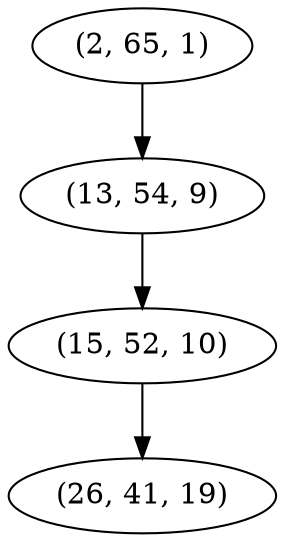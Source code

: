 digraph tree {
    "(2, 65, 1)";
    "(13, 54, 9)";
    "(15, 52, 10)";
    "(26, 41, 19)";
    "(2, 65, 1)" -> "(13, 54, 9)";
    "(13, 54, 9)" -> "(15, 52, 10)";
    "(15, 52, 10)" -> "(26, 41, 19)";
}
